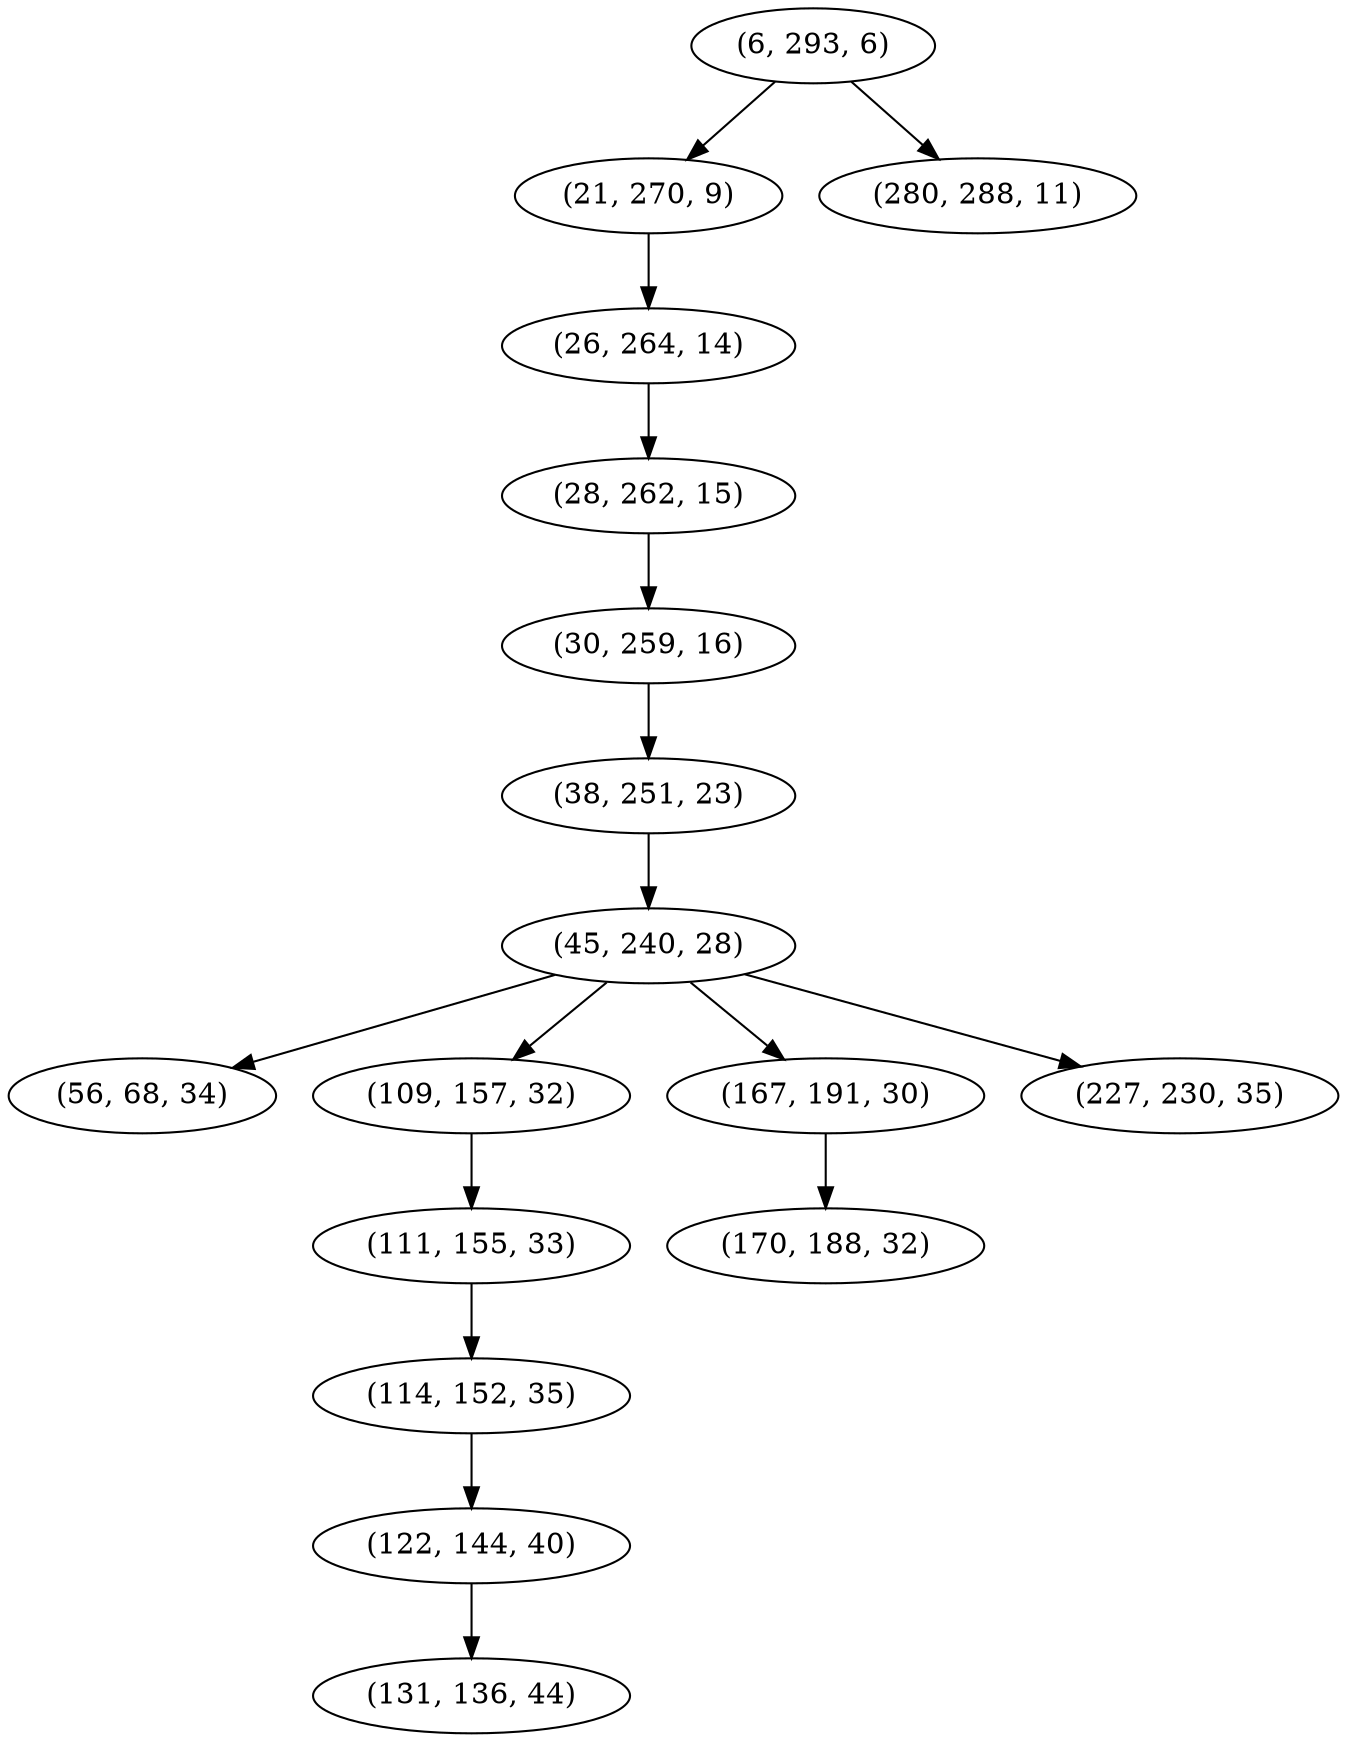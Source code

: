 digraph tree {
    "(6, 293, 6)";
    "(21, 270, 9)";
    "(26, 264, 14)";
    "(28, 262, 15)";
    "(30, 259, 16)";
    "(38, 251, 23)";
    "(45, 240, 28)";
    "(56, 68, 34)";
    "(109, 157, 32)";
    "(111, 155, 33)";
    "(114, 152, 35)";
    "(122, 144, 40)";
    "(131, 136, 44)";
    "(167, 191, 30)";
    "(170, 188, 32)";
    "(227, 230, 35)";
    "(280, 288, 11)";
    "(6, 293, 6)" -> "(21, 270, 9)";
    "(6, 293, 6)" -> "(280, 288, 11)";
    "(21, 270, 9)" -> "(26, 264, 14)";
    "(26, 264, 14)" -> "(28, 262, 15)";
    "(28, 262, 15)" -> "(30, 259, 16)";
    "(30, 259, 16)" -> "(38, 251, 23)";
    "(38, 251, 23)" -> "(45, 240, 28)";
    "(45, 240, 28)" -> "(56, 68, 34)";
    "(45, 240, 28)" -> "(109, 157, 32)";
    "(45, 240, 28)" -> "(167, 191, 30)";
    "(45, 240, 28)" -> "(227, 230, 35)";
    "(109, 157, 32)" -> "(111, 155, 33)";
    "(111, 155, 33)" -> "(114, 152, 35)";
    "(114, 152, 35)" -> "(122, 144, 40)";
    "(122, 144, 40)" -> "(131, 136, 44)";
    "(167, 191, 30)" -> "(170, 188, 32)";
}
